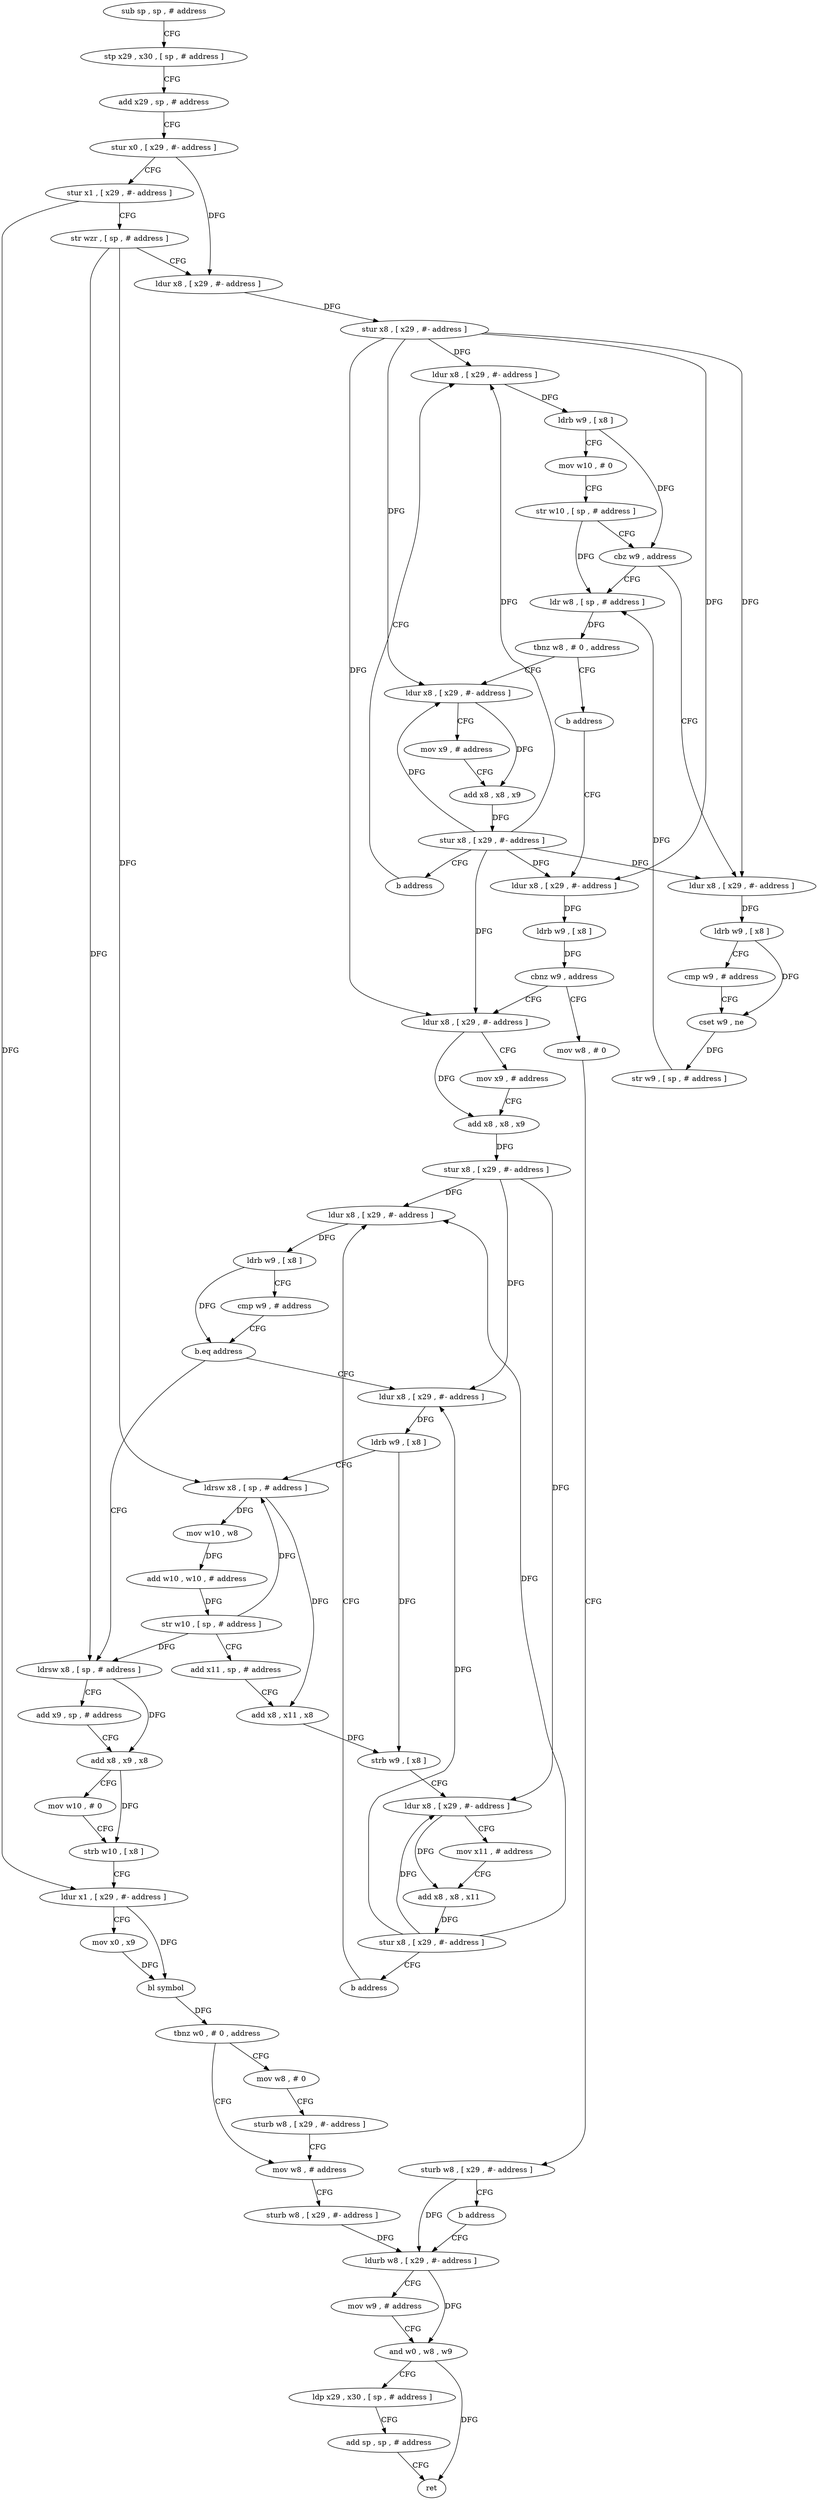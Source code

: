 digraph "func" {
"141112" [label = "sub sp , sp , # address" ]
"141116" [label = "stp x29 , x30 , [ sp , # address ]" ]
"141120" [label = "add x29 , sp , # address" ]
"141124" [label = "stur x0 , [ x29 , #- address ]" ]
"141128" [label = "stur x1 , [ x29 , #- address ]" ]
"141132" [label = "str wzr , [ sp , # address ]" ]
"141136" [label = "ldur x8 , [ x29 , #- address ]" ]
"141140" [label = "stur x8 , [ x29 , #- address ]" ]
"141144" [label = "ldur x8 , [ x29 , #- address ]" ]
"141184" [label = "ldr w8 , [ sp , # address ]" ]
"141188" [label = "tbnz w8 , # 0 , address" ]
"141196" [label = "ldur x8 , [ x29 , #- address ]" ]
"141192" [label = "b address" ]
"141164" [label = "ldur x8 , [ x29 , #- address ]" ]
"141168" [label = "ldrb w9 , [ x8 ]" ]
"141172" [label = "cmp w9 , # address" ]
"141176" [label = "cset w9 , ne" ]
"141180" [label = "str w9 , [ sp , # address ]" ]
"141200" [label = "mov x9 , # address" ]
"141204" [label = "add x8 , x8 , x9" ]
"141208" [label = "stur x8 , [ x29 , #- address ]" ]
"141212" [label = "b address" ]
"141216" [label = "ldur x8 , [ x29 , #- address ]" ]
"141148" [label = "ldrb w9 , [ x8 ]" ]
"141152" [label = "mov w10 , # 0" ]
"141156" [label = "str w10 , [ sp , # address ]" ]
"141160" [label = "cbz w9 , address" ]
"141220" [label = "ldrb w9 , [ x8 ]" ]
"141224" [label = "cbnz w9 , address" ]
"141240" [label = "ldur x8 , [ x29 , #- address ]" ]
"141228" [label = "mov w8 , # 0" ]
"141244" [label = "mov x9 , # address" ]
"141248" [label = "add x8 , x8 , x9" ]
"141252" [label = "stur x8 , [ x29 , #- address ]" ]
"141256" [label = "ldur x8 , [ x29 , #- address ]" ]
"141232" [label = "sturb w8 , [ x29 , #- address ]" ]
"141236" [label = "b address" ]
"141380" [label = "ldurb w8 , [ x29 , #- address ]" ]
"141328" [label = "ldrsw x8 , [ sp , # address ]" ]
"141332" [label = "add x9 , sp , # address" ]
"141336" [label = "add x8 , x9 , x8" ]
"141340" [label = "mov w10 , # 0" ]
"141344" [label = "strb w10 , [ x8 ]" ]
"141348" [label = "ldur x1 , [ x29 , #- address ]" ]
"141352" [label = "mov x0 , x9" ]
"141356" [label = "bl symbol" ]
"141360" [label = "tbnz w0 , # 0 , address" ]
"141372" [label = "mov w8 , # address" ]
"141364" [label = "mov w8 , # 0" ]
"141272" [label = "ldur x8 , [ x29 , #- address ]" ]
"141276" [label = "ldrb w9 , [ x8 ]" ]
"141280" [label = "ldrsw x8 , [ sp , # address ]" ]
"141284" [label = "mov w10 , w8" ]
"141288" [label = "add w10 , w10 , # address" ]
"141292" [label = "str w10 , [ sp , # address ]" ]
"141296" [label = "add x11 , sp , # address" ]
"141300" [label = "add x8 , x11 , x8" ]
"141304" [label = "strb w9 , [ x8 ]" ]
"141308" [label = "ldur x8 , [ x29 , #- address ]" ]
"141312" [label = "mov x11 , # address" ]
"141316" [label = "add x8 , x8 , x11" ]
"141320" [label = "stur x8 , [ x29 , #- address ]" ]
"141324" [label = "b address" ]
"141384" [label = "mov w9 , # address" ]
"141388" [label = "and w0 , w8 , w9" ]
"141392" [label = "ldp x29 , x30 , [ sp , # address ]" ]
"141396" [label = "add sp , sp , # address" ]
"141400" [label = "ret" ]
"141376" [label = "sturb w8 , [ x29 , #- address ]" ]
"141368" [label = "sturb w8 , [ x29 , #- address ]" ]
"141260" [label = "ldrb w9 , [ x8 ]" ]
"141264" [label = "cmp w9 , # address" ]
"141268" [label = "b.eq address" ]
"141112" -> "141116" [ label = "CFG" ]
"141116" -> "141120" [ label = "CFG" ]
"141120" -> "141124" [ label = "CFG" ]
"141124" -> "141128" [ label = "CFG" ]
"141124" -> "141136" [ label = "DFG" ]
"141128" -> "141132" [ label = "CFG" ]
"141128" -> "141348" [ label = "DFG" ]
"141132" -> "141136" [ label = "CFG" ]
"141132" -> "141328" [ label = "DFG" ]
"141132" -> "141280" [ label = "DFG" ]
"141136" -> "141140" [ label = "DFG" ]
"141140" -> "141144" [ label = "DFG" ]
"141140" -> "141164" [ label = "DFG" ]
"141140" -> "141196" [ label = "DFG" ]
"141140" -> "141216" [ label = "DFG" ]
"141140" -> "141240" [ label = "DFG" ]
"141144" -> "141148" [ label = "DFG" ]
"141184" -> "141188" [ label = "DFG" ]
"141188" -> "141196" [ label = "CFG" ]
"141188" -> "141192" [ label = "CFG" ]
"141196" -> "141200" [ label = "CFG" ]
"141196" -> "141204" [ label = "DFG" ]
"141192" -> "141216" [ label = "CFG" ]
"141164" -> "141168" [ label = "DFG" ]
"141168" -> "141172" [ label = "CFG" ]
"141168" -> "141176" [ label = "DFG" ]
"141172" -> "141176" [ label = "CFG" ]
"141176" -> "141180" [ label = "DFG" ]
"141180" -> "141184" [ label = "DFG" ]
"141200" -> "141204" [ label = "CFG" ]
"141204" -> "141208" [ label = "DFG" ]
"141208" -> "141212" [ label = "CFG" ]
"141208" -> "141144" [ label = "DFG" ]
"141208" -> "141164" [ label = "DFG" ]
"141208" -> "141196" [ label = "DFG" ]
"141208" -> "141216" [ label = "DFG" ]
"141208" -> "141240" [ label = "DFG" ]
"141212" -> "141144" [ label = "CFG" ]
"141216" -> "141220" [ label = "DFG" ]
"141148" -> "141152" [ label = "CFG" ]
"141148" -> "141160" [ label = "DFG" ]
"141152" -> "141156" [ label = "CFG" ]
"141156" -> "141160" [ label = "CFG" ]
"141156" -> "141184" [ label = "DFG" ]
"141160" -> "141184" [ label = "CFG" ]
"141160" -> "141164" [ label = "CFG" ]
"141220" -> "141224" [ label = "DFG" ]
"141224" -> "141240" [ label = "CFG" ]
"141224" -> "141228" [ label = "CFG" ]
"141240" -> "141244" [ label = "CFG" ]
"141240" -> "141248" [ label = "DFG" ]
"141228" -> "141232" [ label = "CFG" ]
"141244" -> "141248" [ label = "CFG" ]
"141248" -> "141252" [ label = "DFG" ]
"141252" -> "141256" [ label = "DFG" ]
"141252" -> "141272" [ label = "DFG" ]
"141252" -> "141308" [ label = "DFG" ]
"141256" -> "141260" [ label = "DFG" ]
"141232" -> "141236" [ label = "CFG" ]
"141232" -> "141380" [ label = "DFG" ]
"141236" -> "141380" [ label = "CFG" ]
"141380" -> "141384" [ label = "CFG" ]
"141380" -> "141388" [ label = "DFG" ]
"141328" -> "141332" [ label = "CFG" ]
"141328" -> "141336" [ label = "DFG" ]
"141332" -> "141336" [ label = "CFG" ]
"141336" -> "141340" [ label = "CFG" ]
"141336" -> "141344" [ label = "DFG" ]
"141340" -> "141344" [ label = "CFG" ]
"141344" -> "141348" [ label = "CFG" ]
"141348" -> "141352" [ label = "CFG" ]
"141348" -> "141356" [ label = "DFG" ]
"141352" -> "141356" [ label = "DFG" ]
"141356" -> "141360" [ label = "DFG" ]
"141360" -> "141372" [ label = "CFG" ]
"141360" -> "141364" [ label = "CFG" ]
"141372" -> "141376" [ label = "CFG" ]
"141364" -> "141368" [ label = "CFG" ]
"141272" -> "141276" [ label = "DFG" ]
"141276" -> "141280" [ label = "CFG" ]
"141276" -> "141304" [ label = "DFG" ]
"141280" -> "141284" [ label = "DFG" ]
"141280" -> "141300" [ label = "DFG" ]
"141284" -> "141288" [ label = "DFG" ]
"141288" -> "141292" [ label = "DFG" ]
"141292" -> "141296" [ label = "CFG" ]
"141292" -> "141328" [ label = "DFG" ]
"141292" -> "141280" [ label = "DFG" ]
"141296" -> "141300" [ label = "CFG" ]
"141300" -> "141304" [ label = "DFG" ]
"141304" -> "141308" [ label = "CFG" ]
"141308" -> "141312" [ label = "CFG" ]
"141308" -> "141316" [ label = "DFG" ]
"141312" -> "141316" [ label = "CFG" ]
"141316" -> "141320" [ label = "DFG" ]
"141320" -> "141324" [ label = "CFG" ]
"141320" -> "141256" [ label = "DFG" ]
"141320" -> "141272" [ label = "DFG" ]
"141320" -> "141308" [ label = "DFG" ]
"141324" -> "141256" [ label = "CFG" ]
"141384" -> "141388" [ label = "CFG" ]
"141388" -> "141392" [ label = "CFG" ]
"141388" -> "141400" [ label = "DFG" ]
"141392" -> "141396" [ label = "CFG" ]
"141396" -> "141400" [ label = "CFG" ]
"141376" -> "141380" [ label = "DFG" ]
"141368" -> "141372" [ label = "CFG" ]
"141260" -> "141264" [ label = "CFG" ]
"141260" -> "141268" [ label = "DFG" ]
"141264" -> "141268" [ label = "CFG" ]
"141268" -> "141328" [ label = "CFG" ]
"141268" -> "141272" [ label = "CFG" ]
}
